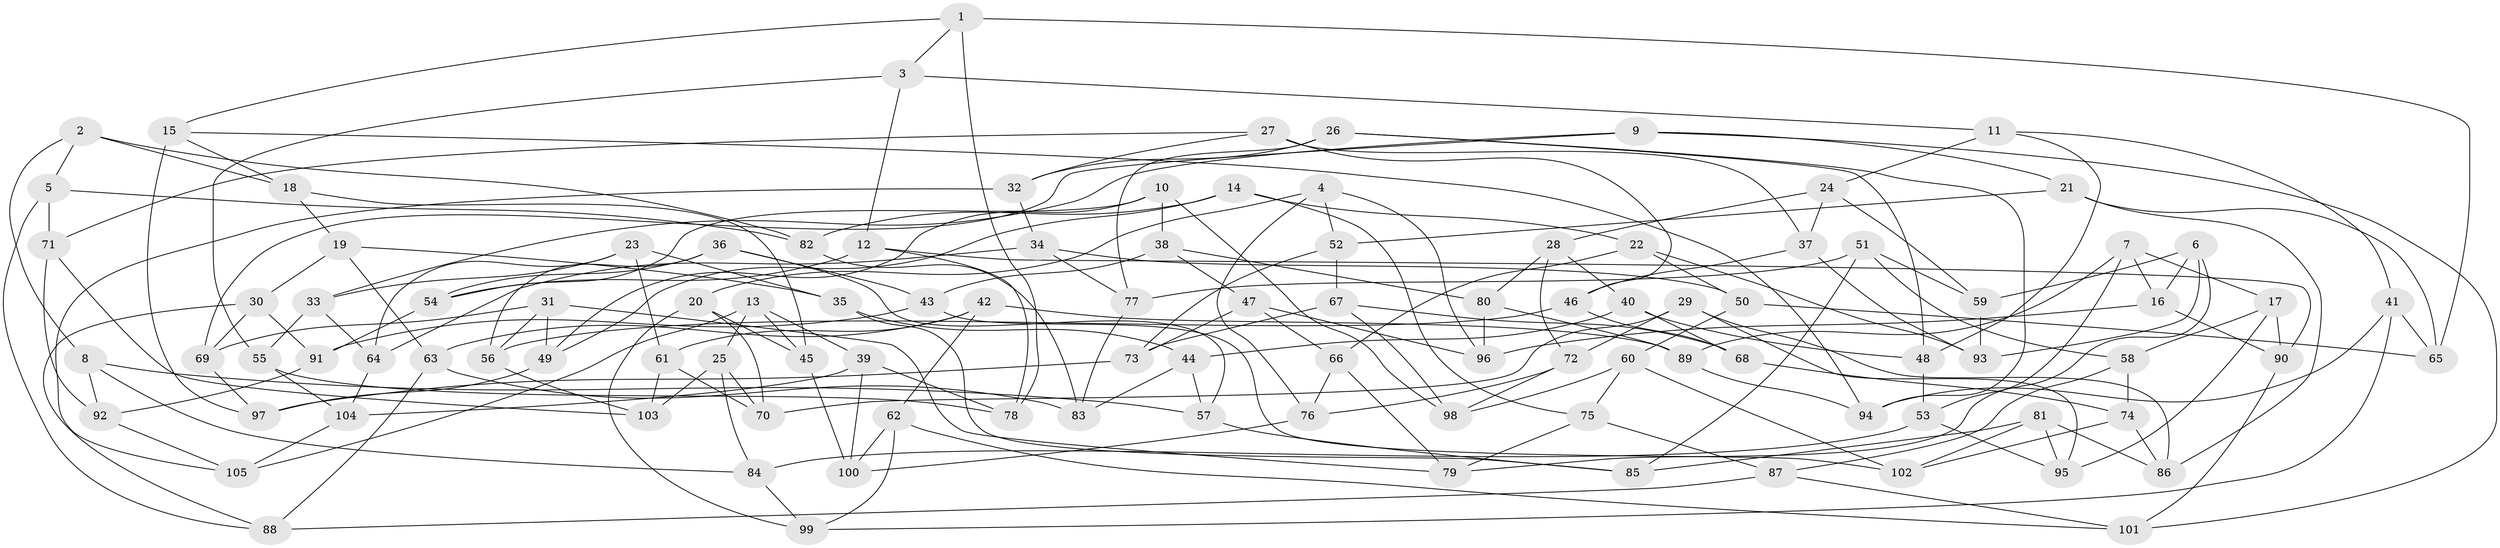 // Generated by graph-tools (version 1.1) at 2025/58/03/09/25 04:58:55]
// undirected, 105 vertices, 210 edges
graph export_dot {
graph [start="1"]
  node [color=gray90,style=filled];
  1;
  2;
  3;
  4;
  5;
  6;
  7;
  8;
  9;
  10;
  11;
  12;
  13;
  14;
  15;
  16;
  17;
  18;
  19;
  20;
  21;
  22;
  23;
  24;
  25;
  26;
  27;
  28;
  29;
  30;
  31;
  32;
  33;
  34;
  35;
  36;
  37;
  38;
  39;
  40;
  41;
  42;
  43;
  44;
  45;
  46;
  47;
  48;
  49;
  50;
  51;
  52;
  53;
  54;
  55;
  56;
  57;
  58;
  59;
  60;
  61;
  62;
  63;
  64;
  65;
  66;
  67;
  68;
  69;
  70;
  71;
  72;
  73;
  74;
  75;
  76;
  77;
  78;
  79;
  80;
  81;
  82;
  83;
  84;
  85;
  86;
  87;
  88;
  89;
  90;
  91;
  92;
  93;
  94;
  95;
  96;
  97;
  98;
  99;
  100;
  101;
  102;
  103;
  104;
  105;
  1 -- 15;
  1 -- 78;
  1 -- 65;
  1 -- 3;
  2 -- 82;
  2 -- 5;
  2 -- 8;
  2 -- 18;
  3 -- 55;
  3 -- 11;
  3 -- 12;
  4 -- 76;
  4 -- 20;
  4 -- 52;
  4 -- 96;
  5 -- 82;
  5 -- 88;
  5 -- 71;
  6 -- 59;
  6 -- 79;
  6 -- 93;
  6 -- 16;
  7 -- 89;
  7 -- 17;
  7 -- 53;
  7 -- 16;
  8 -- 84;
  8 -- 92;
  8 -- 57;
  9 -- 33;
  9 -- 21;
  9 -- 101;
  9 -- 69;
  10 -- 98;
  10 -- 49;
  10 -- 38;
  10 -- 54;
  11 -- 24;
  11 -- 41;
  11 -- 48;
  12 -- 78;
  12 -- 54;
  12 -- 90;
  13 -- 25;
  13 -- 105;
  13 -- 39;
  13 -- 45;
  14 -- 22;
  14 -- 75;
  14 -- 49;
  14 -- 82;
  15 -- 97;
  15 -- 18;
  15 -- 94;
  16 -- 90;
  16 -- 96;
  17 -- 58;
  17 -- 95;
  17 -- 90;
  18 -- 19;
  18 -- 45;
  19 -- 30;
  19 -- 35;
  19 -- 63;
  20 -- 45;
  20 -- 99;
  20 -- 70;
  21 -- 86;
  21 -- 65;
  21 -- 52;
  22 -- 50;
  22 -- 66;
  22 -- 93;
  23 -- 64;
  23 -- 61;
  23 -- 35;
  23 -- 33;
  24 -- 37;
  24 -- 28;
  24 -- 59;
  25 -- 84;
  25 -- 103;
  25 -- 70;
  26 -- 32;
  26 -- 48;
  26 -- 94;
  26 -- 77;
  27 -- 71;
  27 -- 32;
  27 -- 46;
  27 -- 37;
  28 -- 40;
  28 -- 80;
  28 -- 72;
  29 -- 95;
  29 -- 86;
  29 -- 70;
  29 -- 72;
  30 -- 88;
  30 -- 69;
  30 -- 91;
  31 -- 56;
  31 -- 49;
  31 -- 69;
  31 -- 79;
  32 -- 34;
  32 -- 105;
  33 -- 64;
  33 -- 55;
  34 -- 64;
  34 -- 50;
  34 -- 77;
  35 -- 85;
  35 -- 44;
  36 -- 56;
  36 -- 43;
  36 -- 54;
  36 -- 57;
  37 -- 93;
  37 -- 46;
  38 -- 47;
  38 -- 80;
  38 -- 43;
  39 -- 100;
  39 -- 104;
  39 -- 78;
  40 -- 48;
  40 -- 44;
  40 -- 68;
  41 -- 94;
  41 -- 99;
  41 -- 65;
  42 -- 62;
  42 -- 63;
  42 -- 89;
  42 -- 61;
  43 -- 91;
  43 -- 102;
  44 -- 83;
  44 -- 57;
  45 -- 100;
  46 -- 56;
  46 -- 68;
  47 -- 96;
  47 -- 73;
  47 -- 66;
  48 -- 53;
  49 -- 97;
  50 -- 60;
  50 -- 65;
  51 -- 85;
  51 -- 58;
  51 -- 59;
  51 -- 77;
  52 -- 73;
  52 -- 67;
  53 -- 95;
  53 -- 84;
  54 -- 91;
  55 -- 78;
  55 -- 104;
  56 -- 103;
  57 -- 85;
  58 -- 87;
  58 -- 74;
  59 -- 93;
  60 -- 98;
  60 -- 75;
  60 -- 102;
  61 -- 103;
  61 -- 70;
  62 -- 100;
  62 -- 99;
  62 -- 101;
  63 -- 83;
  63 -- 88;
  64 -- 104;
  66 -- 76;
  66 -- 79;
  67 -- 68;
  67 -- 73;
  67 -- 98;
  68 -- 74;
  69 -- 97;
  71 -- 92;
  71 -- 103;
  72 -- 98;
  72 -- 76;
  73 -- 97;
  74 -- 86;
  74 -- 102;
  75 -- 79;
  75 -- 87;
  76 -- 100;
  77 -- 83;
  80 -- 89;
  80 -- 96;
  81 -- 85;
  81 -- 95;
  81 -- 102;
  81 -- 86;
  82 -- 83;
  84 -- 99;
  87 -- 101;
  87 -- 88;
  89 -- 94;
  90 -- 101;
  91 -- 92;
  92 -- 105;
  104 -- 105;
}
